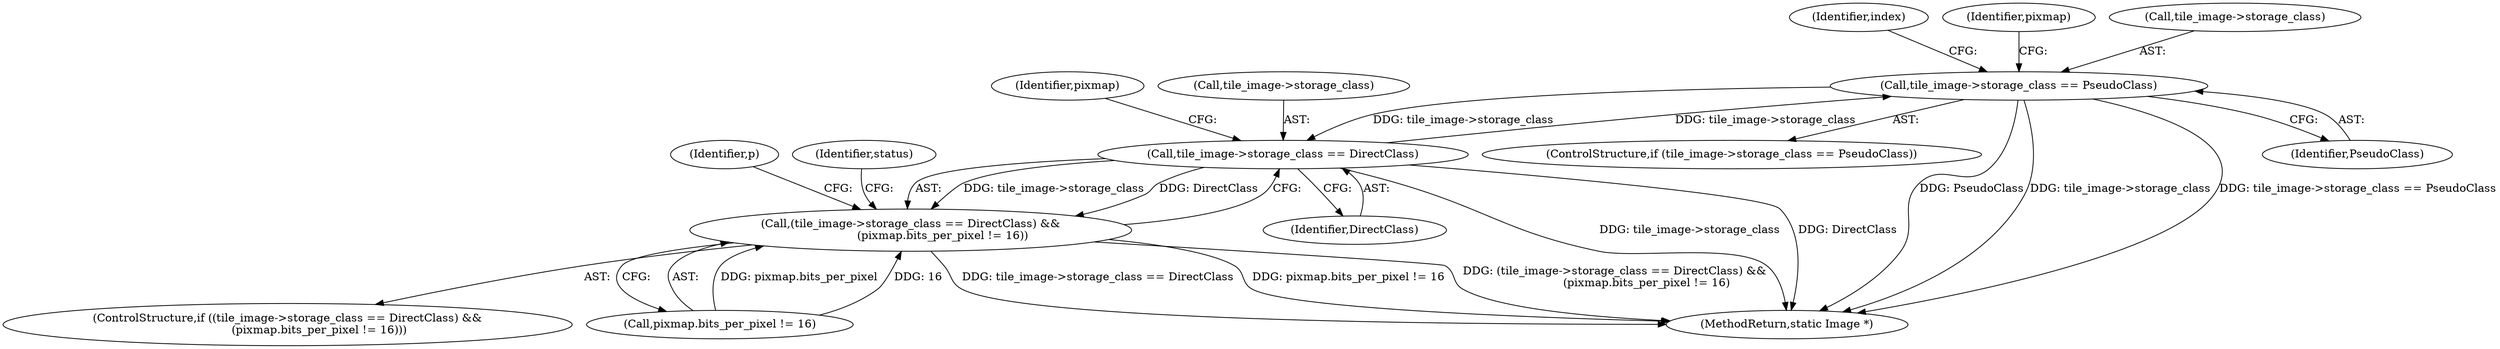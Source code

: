 digraph "0_ImageMagick_afa878a689870c28b6994ecf3bb8dbfb2b76d135@pointer" {
"1001701" [label="(Call,tile_image->storage_class == PseudoClass)"];
"1001942" [label="(Call,tile_image->storage_class == DirectClass)"];
"1001701" [label="(Call,tile_image->storage_class == PseudoClass)"];
"1001941" [label="(Call,(tile_image->storage_class == DirectClass) &&\n                  (pixmap.bits_per_pixel != 16))"];
"1001701" [label="(Call,tile_image->storage_class == PseudoClass)"];
"1001949" [label="(Identifier,pixmap)"];
"1001940" [label="(ControlStructure,if ((tile_image->storage_class == DirectClass) &&\n                  (pixmap.bits_per_pixel != 16)))"];
"1001954" [label="(Identifier,p)"];
"1001708" [label="(Identifier,index)"];
"1001970" [label="(Identifier,status)"];
"1001941" [label="(Call,(tile_image->storage_class == DirectClass) &&\n                  (pixmap.bits_per_pixel != 16))"];
"1001763" [label="(Identifier,pixmap)"];
"1001942" [label="(Call,tile_image->storage_class == DirectClass)"];
"1001700" [label="(ControlStructure,if (tile_image->storage_class == PseudoClass))"];
"1001702" [label="(Call,tile_image->storage_class)"];
"1001946" [label="(Identifier,DirectClass)"];
"1001947" [label="(Call,pixmap.bits_per_pixel != 16)"];
"1002647" [label="(MethodReturn,static Image *)"];
"1001705" [label="(Identifier,PseudoClass)"];
"1001943" [label="(Call,tile_image->storage_class)"];
"1001701" -> "1001700"  [label="AST: "];
"1001701" -> "1001705"  [label="CFG: "];
"1001702" -> "1001701"  [label="AST: "];
"1001705" -> "1001701"  [label="AST: "];
"1001708" -> "1001701"  [label="CFG: "];
"1001763" -> "1001701"  [label="CFG: "];
"1001701" -> "1002647"  [label="DDG: PseudoClass"];
"1001701" -> "1002647"  [label="DDG: tile_image->storage_class"];
"1001701" -> "1002647"  [label="DDG: tile_image->storage_class == PseudoClass"];
"1001942" -> "1001701"  [label="DDG: tile_image->storage_class"];
"1001701" -> "1001942"  [label="DDG: tile_image->storage_class"];
"1001942" -> "1001941"  [label="AST: "];
"1001942" -> "1001946"  [label="CFG: "];
"1001943" -> "1001942"  [label="AST: "];
"1001946" -> "1001942"  [label="AST: "];
"1001949" -> "1001942"  [label="CFG: "];
"1001941" -> "1001942"  [label="CFG: "];
"1001942" -> "1002647"  [label="DDG: tile_image->storage_class"];
"1001942" -> "1002647"  [label="DDG: DirectClass"];
"1001942" -> "1001941"  [label="DDG: tile_image->storage_class"];
"1001942" -> "1001941"  [label="DDG: DirectClass"];
"1001941" -> "1001940"  [label="AST: "];
"1001941" -> "1001947"  [label="CFG: "];
"1001947" -> "1001941"  [label="AST: "];
"1001954" -> "1001941"  [label="CFG: "];
"1001970" -> "1001941"  [label="CFG: "];
"1001941" -> "1002647"  [label="DDG: tile_image->storage_class == DirectClass"];
"1001941" -> "1002647"  [label="DDG: pixmap.bits_per_pixel != 16"];
"1001941" -> "1002647"  [label="DDG: (tile_image->storage_class == DirectClass) &&\n                  (pixmap.bits_per_pixel != 16)"];
"1001947" -> "1001941"  [label="DDG: pixmap.bits_per_pixel"];
"1001947" -> "1001941"  [label="DDG: 16"];
}
